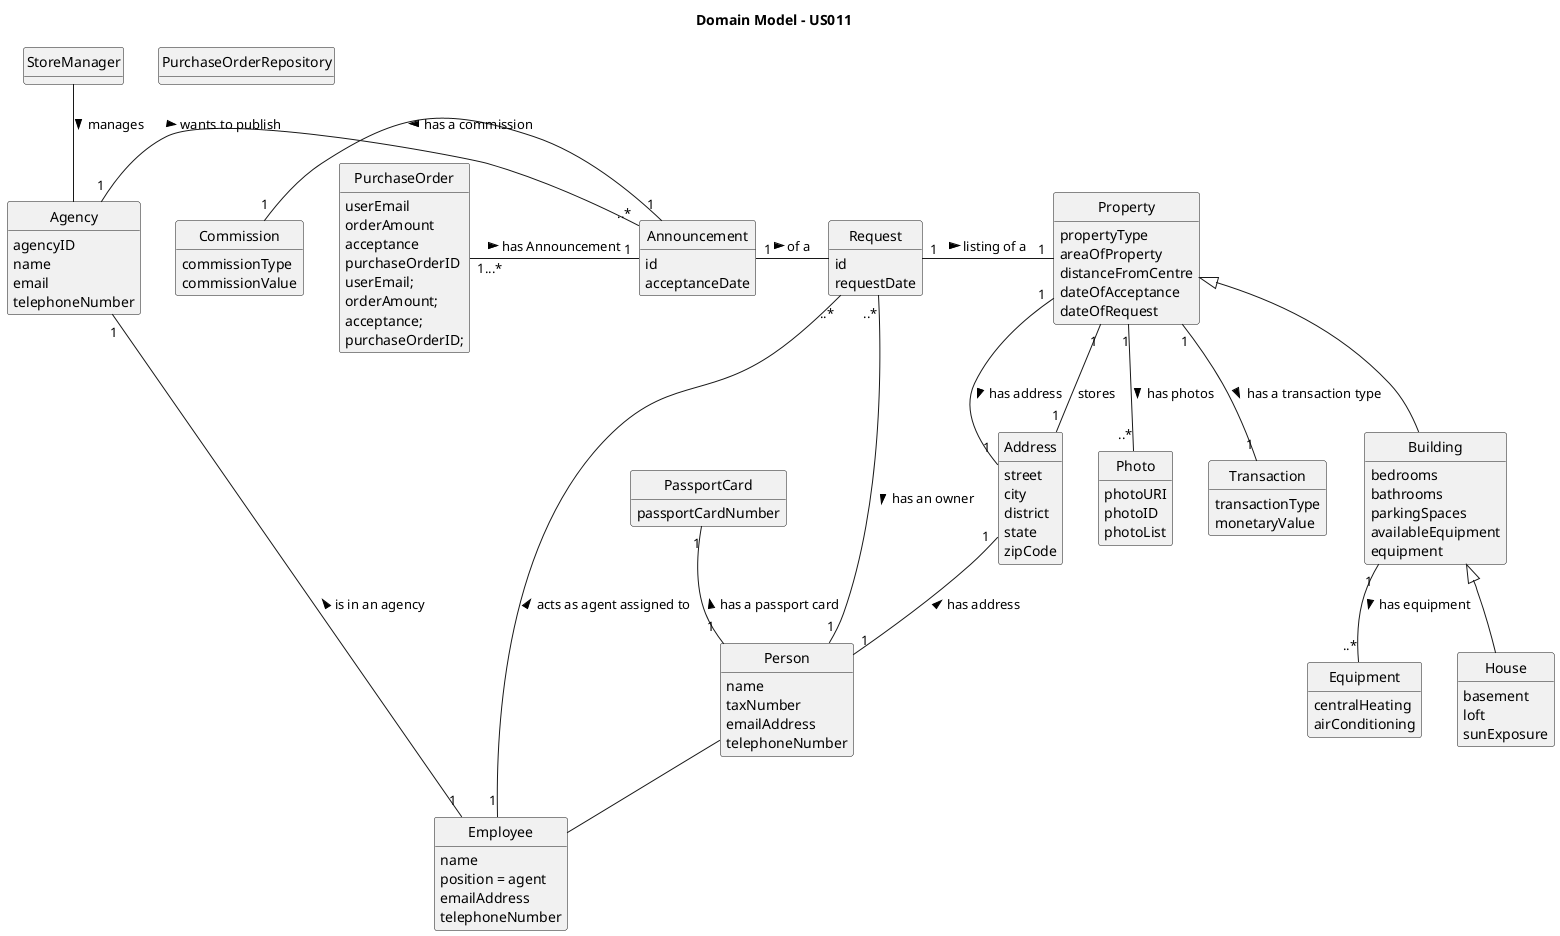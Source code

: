 @startuml
skinparam monochrome true
skinparam packageStyle rectangle
skinparam shadowing false

'left to right direction

skinparam classAttributeIconSize 0

hide circle
hide methods

title Domain Model - US011

'class Platform {
'  -description
'}

class Employee {
    name
    position = agent
    emailAddress
    telephoneNumber
}

class PurchaseOrder{
    userEmail
    orderAmount
    acceptance
    purchaseOrderID
}

class PurchaseOrderRepository{
}

class Person {
    name
    taxNumber
    emailAddress
    telephoneNumber
}

class PassportCard {
    passportCardNumber
}

class Address{
    street
    city
    district
    state
    zipCode
}



class Property {
    propertyType
    areaOfProperty
    distanceFromCentre
    dateOfAcceptance
    dateOfRequest

}

class Building extends Property {
    bedrooms
    bathrooms
    parkingSpaces
    availableEquipment
    equipment
}

class House extends Building{
    basement
    loft
    sunExposure
}

class Equipment{

    centralHeating
    airConditioning
}

class Commission {
    commissionType
    commissionValue
}

class Photo {
    photoURI
    photoID
    photoList
}

class Transaction {
    transactionType
    monetaryValue
}

class Request{
    id
    requestDate
}


class Agency{
    agencyID
    name
    email
    telephoneNumber
}

class Announcement{
    id
    acceptanceDate
}

class PurchaseOrder{
    userEmail;
    orderAmount;
    acceptance;
    purchaseOrderID;
}

PurchaseOrder "1...*" - "1" Announcement : > has Announcement
Agency "1" - "..*" Announcement : > wants to publish
Announcement "1" - Request : > of a
Property "1" -- "1" Address : stores
StoreManager -- Agency : manages >
Agency "1" -- "1" Employee  : < is in an agency
Property "1" -- "1" Transaction : has a transaction type >
Property "1" -- "..*" Photo : has photos >
Announcement "1" -left- "1" Commission : has a commission >
Building "1" -- "..*" Equipment : has equipment >
PassportCard "1" -- "1" Person : has a passport card <
Address "1" -- "1" Person : has address <
Request "1" - "1" Property : > listing of a
Person "1" -left- "..*" Request : < has an owner
Person -- Employee
Employee "1" -- "..*" Request : acts as agent assigned to >

Address "1" -- "1" Property : has address <


@enduml